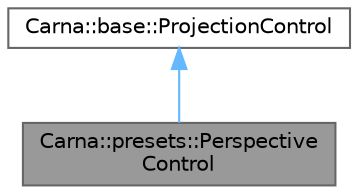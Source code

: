 digraph "Carna::presets::PerspectiveControl"
{
 // LATEX_PDF_SIZE
  bgcolor="transparent";
  edge [fontname=Helvetica,fontsize=10,labelfontname=Helvetica,labelfontsize=10];
  node [fontname=Helvetica,fontsize=10,shape=box,height=0.2,width=0.4];
  Node1 [id="Node000001",label="Carna::presets::Perspective\lControl",height=0.2,width=0.4,color="gray40", fillcolor="grey60", style="filled", fontcolor="black",tooltip="Controls projection matrices that induce frustum-shaped visible volume."];
  Node2 -> Node1 [id="edge1_Node000001_Node000002",dir="back",color="steelblue1",style="solid",tooltip=" "];
  Node2 [id="Node000002",label="Carna::base::ProjectionControl",height=0.2,width=0.4,color="gray40", fillcolor="white", style="filled",URL="$classCarna_1_1base_1_1ProjectionControl.html",tooltip="Controls projection matrices."];
}
